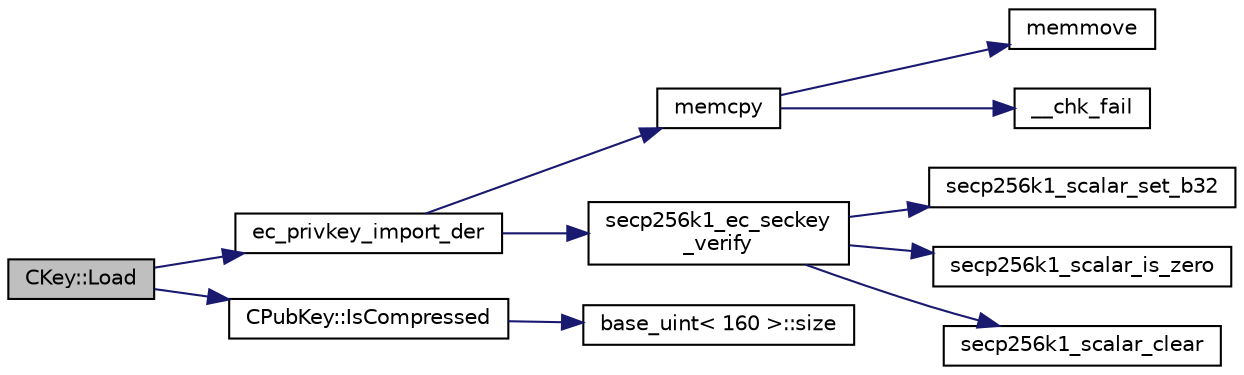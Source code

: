 digraph "CKey::Load"
{
  edge [fontname="Helvetica",fontsize="10",labelfontname="Helvetica",labelfontsize="10"];
  node [fontname="Helvetica",fontsize="10",shape=record];
  rankdir="LR";
  Node458 [label="CKey::Load",height=0.2,width=0.4,color="black", fillcolor="grey75", style="filled", fontcolor="black"];
  Node458 -> Node459 [color="midnightblue",fontsize="10",style="solid",fontname="Helvetica"];
  Node459 [label="ec_privkey_import_der",height=0.2,width=0.4,color="black", fillcolor="white", style="filled",URL="$d1/dbc/key_8cpp.html#a4b55d97662f6589a6319c363469c501e",tooltip="These functions are taken from the libsecp256k1 distribution and are very ugly. "];
  Node459 -> Node460 [color="midnightblue",fontsize="10",style="solid",fontname="Helvetica"];
  Node460 [label="memcpy",height=0.2,width=0.4,color="black", fillcolor="white", style="filled",URL="$d5/d9f/glibc__compat_8cpp.html#a0f46826ab0466591e136db24394923cf"];
  Node460 -> Node461 [color="midnightblue",fontsize="10",style="solid",fontname="Helvetica"];
  Node461 [label="memmove",height=0.2,width=0.4,color="black", fillcolor="white", style="filled",URL="$d5/d9f/glibc__compat_8cpp.html#a9778d49e9029dd75bc53ecbbf9f5e9a1"];
  Node460 -> Node462 [color="midnightblue",fontsize="10",style="solid",fontname="Helvetica"];
  Node462 [label="__chk_fail",height=0.2,width=0.4,color="black", fillcolor="white", style="filled",URL="$d5/d9f/glibc__compat_8cpp.html#a424ac71631da5ada2976630ff67051d1"];
  Node459 -> Node463 [color="midnightblue",fontsize="10",style="solid",fontname="Helvetica"];
  Node463 [label="secp256k1_ec_seckey\l_verify",height=0.2,width=0.4,color="black", fillcolor="white", style="filled",URL="$d7/dd3/secp256k1_8h.html#a366f922fc0c787351e82ff8e3a95f652",tooltip="Verify an ECDSA secret key. "];
  Node463 -> Node464 [color="midnightblue",fontsize="10",style="solid",fontname="Helvetica"];
  Node464 [label="secp256k1_scalar_set_b32",height=0.2,width=0.4,color="black", fillcolor="white", style="filled",URL="$db/d94/scalar_8h.html#a25cc2d45ae1d1765d07c3313cdf46fa0",tooltip="Set a scalar from a big endian byte array. "];
  Node463 -> Node465 [color="midnightblue",fontsize="10",style="solid",fontname="Helvetica"];
  Node465 [label="secp256k1_scalar_is_zero",height=0.2,width=0.4,color="black", fillcolor="white", style="filled",URL="$db/d94/scalar_8h.html#a3f0ac84fe49a1c1f51212582a2c149d4",tooltip="Check whether a scalar equals zero. "];
  Node463 -> Node466 [color="midnightblue",fontsize="10",style="solid",fontname="Helvetica"];
  Node466 [label="secp256k1_scalar_clear",height=0.2,width=0.4,color="black", fillcolor="white", style="filled",URL="$db/d94/scalar_8h.html#ad8fb9bc2a828903963bf37806d8edd11",tooltip="Clear a scalar to prevent the leak of sensitive data. "];
  Node458 -> Node467 [color="midnightblue",fontsize="10",style="solid",fontname="Helvetica"];
  Node467 [label="CPubKey::IsCompressed",height=0.2,width=0.4,color="black", fillcolor="white", style="filled",URL="$da/d4e/class_c_pub_key.html#a25f8b70340ad20ddab0f80ec4cee9396"];
  Node467 -> Node468 [color="midnightblue",fontsize="10",style="solid",fontname="Helvetica"];
  Node468 [label="base_uint\< 160 \>::size",height=0.2,width=0.4,color="black", fillcolor="white", style="filled",URL="$da/df7/classbase__uint.html#a1f49b034e686269601ea89b0319b8004"];
}
